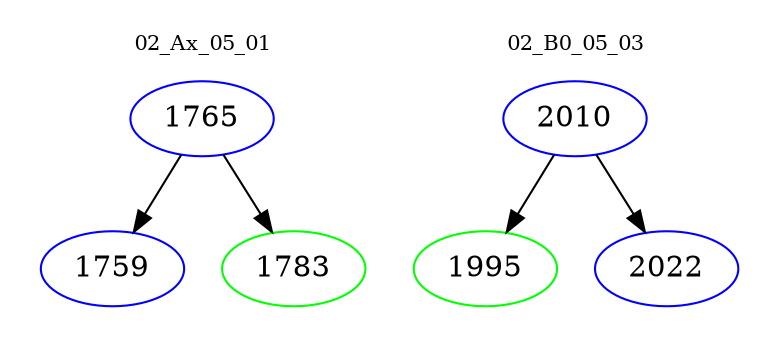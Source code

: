 digraph{
subgraph cluster_0 {
color = white
label = "02_Ax_05_01";
fontsize=10;
T0_1765 [label="1765", color="blue"]
T0_1765 -> T0_1759 [color="black"]
T0_1759 [label="1759", color="blue"]
T0_1765 -> T0_1783 [color="black"]
T0_1783 [label="1783", color="green"]
}
subgraph cluster_1 {
color = white
label = "02_B0_05_03";
fontsize=10;
T1_2010 [label="2010", color="blue"]
T1_2010 -> T1_1995 [color="black"]
T1_1995 [label="1995", color="green"]
T1_2010 -> T1_2022 [color="black"]
T1_2022 [label="2022", color="blue"]
}
}
